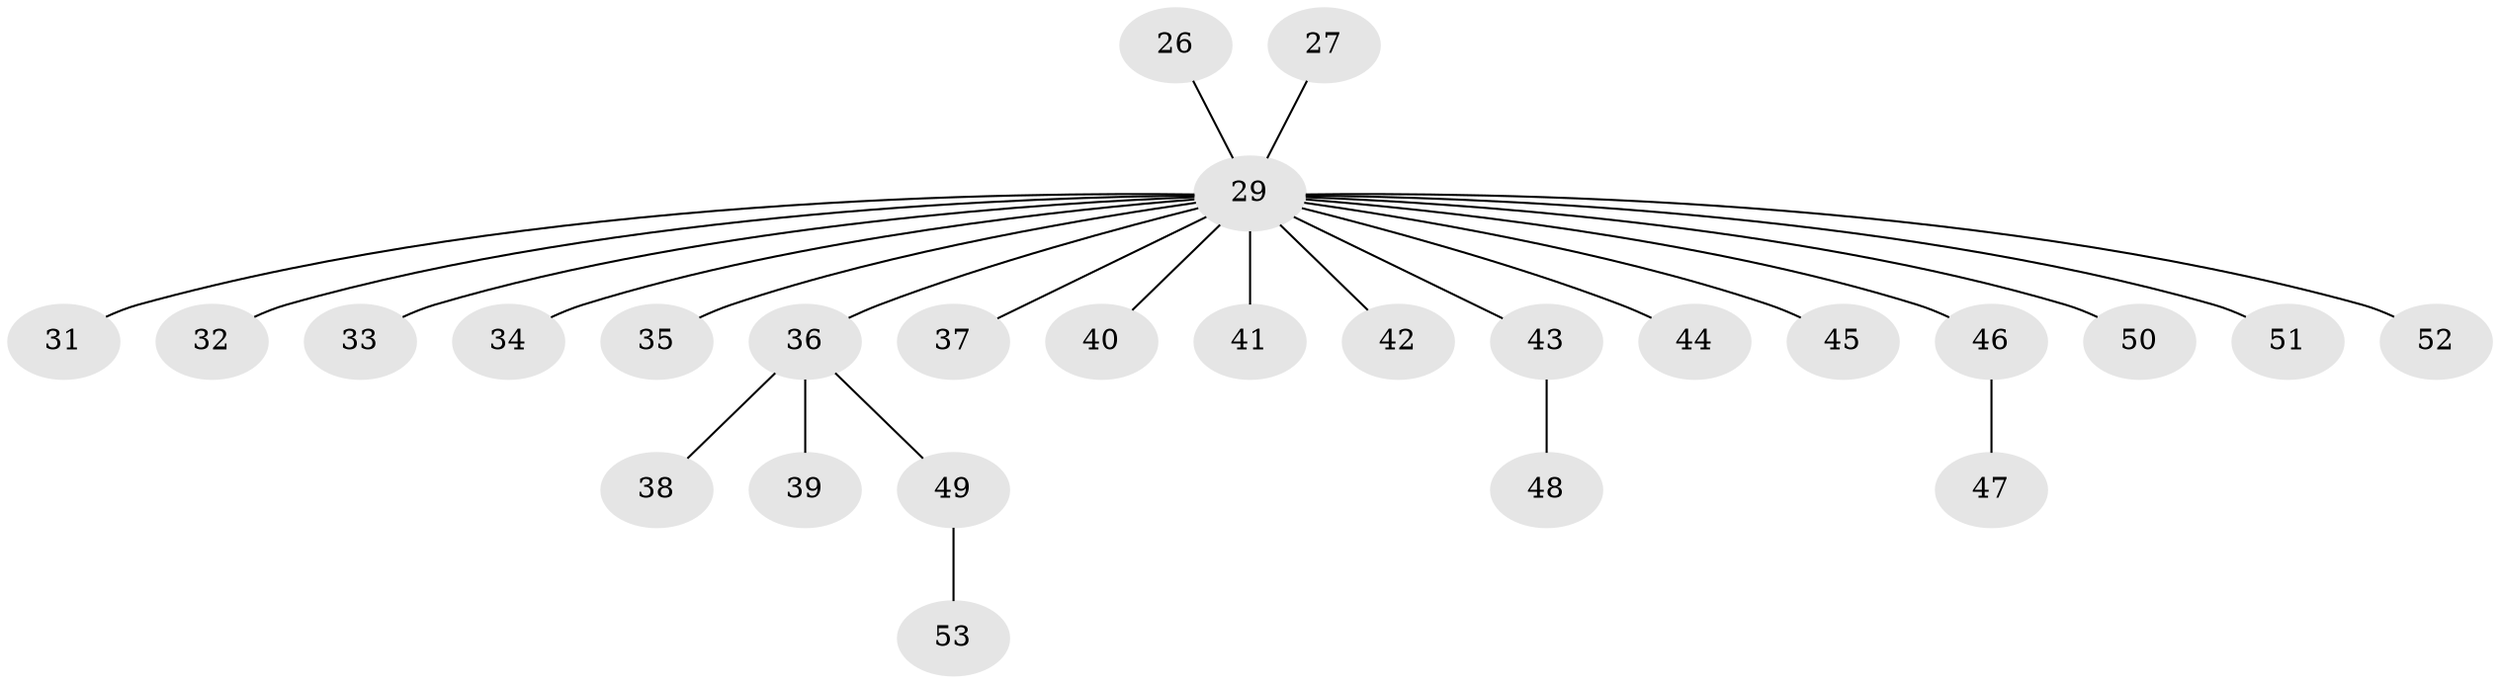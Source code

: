 // original degree distribution, {9: 0.018867924528301886, 2: 0.22641509433962265, 6: 0.018867924528301886, 4: 0.07547169811320754, 1: 0.5471698113207547, 3: 0.09433962264150944, 5: 0.018867924528301886}
// Generated by graph-tools (version 1.1) at 2025/53/03/09/25 04:53:39]
// undirected, 26 vertices, 25 edges
graph export_dot {
graph [start="1"]
  node [color=gray90,style=filled];
  26;
  27;
  29 [super="+25+28"];
  31;
  32 [super="+20"];
  33;
  34;
  35;
  36 [super="+22+30"];
  37;
  38;
  39;
  40;
  41;
  42;
  43;
  44;
  45;
  46;
  47;
  48;
  49;
  50;
  51;
  52;
  53;
  26 -- 29;
  27 -- 29;
  29 -- 40;
  29 -- 31;
  29 -- 32;
  29 -- 33;
  29 -- 35;
  29 -- 36;
  29 -- 37;
  29 -- 41;
  29 -- 42;
  29 -- 43;
  29 -- 44;
  29 -- 45;
  29 -- 46;
  29 -- 50;
  29 -- 51;
  29 -- 52;
  29 -- 34;
  36 -- 38;
  36 -- 39;
  36 -- 49;
  43 -- 48;
  46 -- 47;
  49 -- 53;
}
